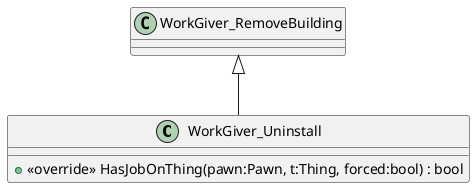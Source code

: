 @startuml
class WorkGiver_Uninstall {
    + <<override>> HasJobOnThing(pawn:Pawn, t:Thing, forced:bool) : bool
}
WorkGiver_RemoveBuilding <|-- WorkGiver_Uninstall
@enduml
